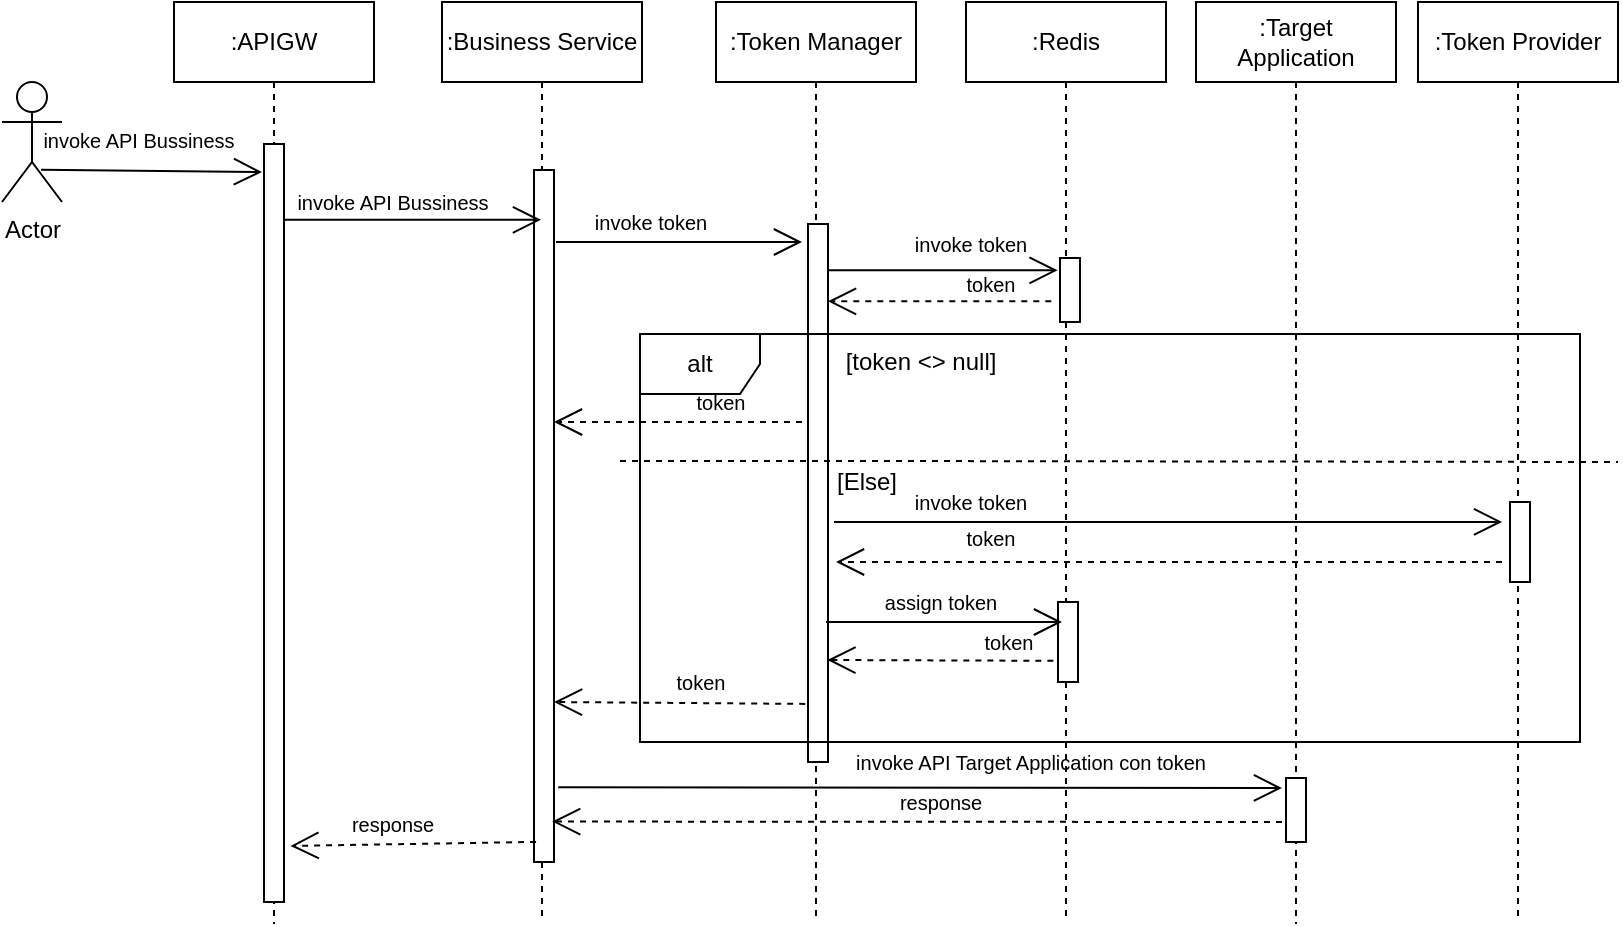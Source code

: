 <mxfile version="13.4.9" type="device"><diagram id="ZkdoGpub8CMOifr099Ty" name="Page-1"><mxGraphModel dx="1435" dy="737" grid="1" gridSize="10" guides="1" tooltips="1" connect="1" arrows="1" fold="1" page="1" pageScale="1" pageWidth="827" pageHeight="1169" math="0" shadow="0"><root><mxCell id="0"/><mxCell id="1" parent="0"/><mxCell id="OVOz2b1aGov80RNM3E5I-1" value=":Token Manager" style="shape=umlLifeline;perimeter=lifelinePerimeter;whiteSpace=wrap;html=1;container=1;collapsible=0;recursiveResize=0;outlineConnect=0;" parent="1" vertex="1"><mxGeometry x="357" y="139" width="100" height="460" as="geometry"/></mxCell><mxCell id="OVOz2b1aGov80RNM3E5I-10" value="" style="html=1;points=[];perimeter=orthogonalPerimeter;" parent="OVOz2b1aGov80RNM3E5I-1" vertex="1"><mxGeometry x="46" y="111" width="10" height="269" as="geometry"/></mxCell><mxCell id="OVOz2b1aGov80RNM3E5I-2" value=":Token Provider" style="shape=umlLifeline;perimeter=lifelinePerimeter;whiteSpace=wrap;html=1;container=1;collapsible=0;recursiveResize=0;outlineConnect=0;" parent="1" vertex="1"><mxGeometry x="708" y="139" width="100" height="460" as="geometry"/></mxCell><mxCell id="OVOz2b1aGov80RNM3E5I-4" value=":Business Service" style="shape=umlLifeline;perimeter=lifelinePerimeter;whiteSpace=wrap;html=1;container=1;collapsible=0;recursiveResize=0;outlineConnect=0;" parent="1" vertex="1"><mxGeometry x="220" y="139" width="100" height="460" as="geometry"/></mxCell><mxCell id="OVOz2b1aGov80RNM3E5I-8" value="" style="html=1;points=[];perimeter=orthogonalPerimeter;" parent="OVOz2b1aGov80RNM3E5I-4" vertex="1"><mxGeometry x="46" y="84" width="10" height="346" as="geometry"/></mxCell><mxCell id="OVOz2b1aGov80RNM3E5I-5" value="Actor" style="shape=umlActor;verticalLabelPosition=bottom;verticalAlign=top;html=1;" parent="1" vertex="1"><mxGeometry y="179" width="30" height="60" as="geometry"/></mxCell><mxCell id="OVOz2b1aGov80RNM3E5I-6" value="" style="endArrow=open;endFill=1;endSize=12;html=1;exitX=0.059;exitY=1.244;exitDx=0;exitDy=0;exitPerimeter=0;" parent="1" source="OVOz2b1aGov80RNM3E5I-7" edge="1"><mxGeometry width="160" relative="1" as="geometry"><mxPoint x="51" y="224" as="sourcePoint"/><mxPoint x="130" y="224" as="targetPoint"/></mxGeometry></mxCell><mxCell id="OVOz2b1aGov80RNM3E5I-7" value="&lt;font style=&quot;font-size: 10px&quot;&gt;invoke API Bussiness&lt;/font&gt;" style="text;html=1;align=center;verticalAlign=middle;resizable=0;points=[];autosize=1;" parent="1" vertex="1"><mxGeometry x="13" y="198" width="110" height="20" as="geometry"/></mxCell><mxCell id="OVOz2b1aGov80RNM3E5I-11" value="" style="endArrow=open;endFill=1;endSize=12;html=1;" parent="1" edge="1"><mxGeometry width="160" relative="1" as="geometry"><mxPoint x="277" y="259" as="sourcePoint"/><mxPoint x="400" y="259" as="targetPoint"/><Array as="points"><mxPoint x="362" y="259"/><mxPoint x="392" y="259"/></Array></mxGeometry></mxCell><mxCell id="OVOz2b1aGov80RNM3E5I-12" value="&lt;font style=&quot;font-size: 10px&quot;&gt;invoke token&lt;/font&gt;" style="text;html=1;align=center;verticalAlign=middle;resizable=0;points=[];autosize=1;" parent="1" vertex="1"><mxGeometry x="289" y="239" width="70" height="20" as="geometry"/></mxCell><mxCell id="OVOz2b1aGov80RNM3E5I-3" value=":Redis" style="shape=umlLifeline;perimeter=lifelinePerimeter;whiteSpace=wrap;html=1;container=1;collapsible=0;recursiveResize=0;outlineConnect=0;" parent="1" vertex="1"><mxGeometry x="482" y="139" width="100" height="460" as="geometry"/></mxCell><mxCell id="OVOz2b1aGov80RNM3E5I-14" value="" style="html=1;points=[];perimeter=orthogonalPerimeter;" parent="OVOz2b1aGov80RNM3E5I-3" vertex="1"><mxGeometry x="47" y="128" width="10" height="32" as="geometry"/></mxCell><mxCell id="OVOz2b1aGov80RNM3E5I-44" value="" style="html=1;points=[];perimeter=orthogonalPerimeter;" parent="OVOz2b1aGov80RNM3E5I-3" vertex="1"><mxGeometry x="46" y="300" width="10" height="40" as="geometry"/></mxCell><mxCell id="OVOz2b1aGov80RNM3E5I-15" value="&lt;font style=&quot;font-size: 10px&quot;&gt;invoke token&lt;/font&gt;" style="text;html=1;align=center;verticalAlign=middle;resizable=0;points=[];autosize=1;" parent="1" vertex="1"><mxGeometry x="449" y="250" width="70" height="20" as="geometry"/></mxCell><mxCell id="OVOz2b1aGov80RNM3E5I-17" value="" style="endArrow=open;endFill=1;endSize=12;html=1;entryX=-0.119;entryY=0.193;entryDx=0;entryDy=0;entryPerimeter=0;" parent="1" source="OVOz2b1aGov80RNM3E5I-10" target="OVOz2b1aGov80RNM3E5I-14" edge="1"><mxGeometry width="160" relative="1" as="geometry"><mxPoint x="439" y="272" as="sourcePoint"/><mxPoint x="540" y="270" as="targetPoint"/></mxGeometry></mxCell><mxCell id="OVOz2b1aGov80RNM3E5I-19" value="" style="endArrow=open;endFill=1;endSize=12;html=1;dashed=1;exitX=-0.436;exitY=0.677;exitDx=0;exitDy=0;exitPerimeter=0;" parent="1" source="OVOz2b1aGov80RNM3E5I-14" target="OVOz2b1aGov80RNM3E5I-10" edge="1"><mxGeometry width="160" relative="1" as="geometry"><mxPoint x="579" y="289" as="sourcePoint"/><mxPoint x="429" y="289" as="targetPoint"/></mxGeometry></mxCell><mxCell id="OVOz2b1aGov80RNM3E5I-20" value="alt" style="shape=umlFrame;whiteSpace=wrap;html=1;" parent="1" vertex="1"><mxGeometry x="319" y="305" width="470" height="204" as="geometry"/></mxCell><mxCell id="OVOz2b1aGov80RNM3E5I-21" value="[token &amp;lt;&amp;gt; null]" style="text;html=1;resizable=0;autosize=1;align=center;verticalAlign=middle;points=[];fillColor=none;strokeColor=none;rounded=0;" parent="1" vertex="1"><mxGeometry x="414" y="309" width="90" height="20" as="geometry"/></mxCell><mxCell id="OVOz2b1aGov80RNM3E5I-22" value="&lt;font style=&quot;font-size: 10px&quot;&gt;token&lt;/font&gt;" style="text;html=1;align=center;verticalAlign=middle;resizable=0;points=[];autosize=1;" parent="1" vertex="1"><mxGeometry x="474" y="270" width="40" height="20" as="geometry"/></mxCell><mxCell id="OVOz2b1aGov80RNM3E5I-23" value="" style="endArrow=open;endFill=1;endSize=12;html=1;dashed=1;" parent="1" edge="1"><mxGeometry width="160" relative="1" as="geometry"><mxPoint x="400" y="349" as="sourcePoint"/><mxPoint x="276" y="349" as="targetPoint"/></mxGeometry></mxCell><mxCell id="OVOz2b1aGov80RNM3E5I-24" value="&lt;font style=&quot;font-size: 10px&quot;&gt;token&lt;/font&gt;" style="text;html=1;align=center;verticalAlign=middle;resizable=0;points=[];autosize=1;" parent="1" vertex="1"><mxGeometry x="339" y="329" width="40" height="20" as="geometry"/></mxCell><mxCell id="OVOz2b1aGov80RNM3E5I-25" value="" style="endArrow=none;endFill=0;endSize=12;html=1;dashed=1;" parent="1" edge="1"><mxGeometry width="160" relative="1" as="geometry"><mxPoint x="309" y="368.5" as="sourcePoint"/><mxPoint x="808" y="369" as="targetPoint"/><Array as="points"><mxPoint x="439" y="368.5"/></Array></mxGeometry></mxCell><mxCell id="OVOz2b1aGov80RNM3E5I-26" value="[Else]" style="text;html=1;resizable=0;autosize=1;align=center;verticalAlign=middle;points=[];fillColor=none;strokeColor=none;rounded=0;" parent="1" vertex="1"><mxGeometry x="407" y="369" width="50" height="20" as="geometry"/></mxCell><mxCell id="OVOz2b1aGov80RNM3E5I-30" value="" style="html=1;points=[];perimeter=orthogonalPerimeter;" parent="1" vertex="1"><mxGeometry x="754" y="389" width="10" height="40" as="geometry"/></mxCell><mxCell id="OVOz2b1aGov80RNM3E5I-33" value="" style="endArrow=open;endFill=1;endSize=12;html=1;entryX=-0.394;entryY=0.249;entryDx=0;entryDy=0;entryPerimeter=0;" parent="1" target="OVOz2b1aGov80RNM3E5I-30" edge="1"><mxGeometry width="160" relative="1" as="geometry"><mxPoint x="416" y="399" as="sourcePoint"/><mxPoint x="744.5" y="399" as="targetPoint"/><Array as="points"><mxPoint x="675" y="399"/></Array></mxGeometry></mxCell><mxCell id="OVOz2b1aGov80RNM3E5I-38" value="&lt;font style=&quot;font-size: 10px&quot;&gt;invoke token&lt;/font&gt;" style="text;html=1;align=center;verticalAlign=middle;resizable=0;points=[];autosize=1;" parent="1" vertex="1"><mxGeometry x="449" y="379" width="70" height="20" as="geometry"/></mxCell><mxCell id="OVOz2b1aGov80RNM3E5I-39" value="" style="endArrow=open;endFill=1;endSize=12;html=1;dashed=1;" parent="1" edge="1"><mxGeometry width="160" relative="1" as="geometry"><mxPoint x="750" y="419" as="sourcePoint"/><mxPoint x="417" y="419" as="targetPoint"/></mxGeometry></mxCell><mxCell id="OVOz2b1aGov80RNM3E5I-40" value="&lt;font style=&quot;font-size: 10px&quot;&gt;token&lt;/font&gt;" style="text;html=1;align=center;verticalAlign=middle;resizable=0;points=[];autosize=1;" parent="1" vertex="1"><mxGeometry x="474" y="397" width="40" height="20" as="geometry"/></mxCell><mxCell id="OVOz2b1aGov80RNM3E5I-45" value="" style="endArrow=open;endFill=1;endSize=12;html=1;entryX=1.175;entryY=0;entryDx=0;entryDy=0;entryPerimeter=0;" parent="1" target="OVOz2b1aGov80RNM3E5I-48" edge="1"><mxGeometry width="160" relative="1" as="geometry"><mxPoint x="412" y="449" as="sourcePoint"/><mxPoint x="538" y="449" as="targetPoint"/></mxGeometry></mxCell><mxCell id="OVOz2b1aGov80RNM3E5I-46" value="" style="endArrow=open;endFill=1;endSize=12;html=1;dashed=1;exitX=1.067;exitY=0.97;exitDx=0;exitDy=0;exitPerimeter=0;" parent="1" source="OVOz2b1aGov80RNM3E5I-48" edge="1"><mxGeometry width="160" relative="1" as="geometry"><mxPoint x="538" y="468" as="sourcePoint"/><mxPoint x="412.68" y="468" as="targetPoint"/></mxGeometry></mxCell><mxCell id="OVOz2b1aGov80RNM3E5I-47" value="" style="endArrow=open;endFill=1;endSize=12;html=1;dashed=1;exitX=-0.141;exitY=0.892;exitDx=0;exitDy=0;exitPerimeter=0;" parent="1" source="OVOz2b1aGov80RNM3E5I-10" edge="1"><mxGeometry width="160" relative="1" as="geometry"><mxPoint x="408" y="489" as="sourcePoint"/><mxPoint x="276" y="489" as="targetPoint"/><Array as="points"/></mxGeometry></mxCell><mxCell id="OVOz2b1aGov80RNM3E5I-48" value="&lt;font style=&quot;font-size: 10px&quot;&gt;token&lt;/font&gt;" style="text;html=1;align=center;verticalAlign=middle;resizable=0;points=[];autosize=1;" parent="1" vertex="1"><mxGeometry x="483" y="449" width="40" height="20" as="geometry"/></mxCell><mxCell id="OVOz2b1aGov80RNM3E5I-49" value="&lt;font style=&quot;font-size: 10px&quot;&gt;token&lt;/font&gt;" style="text;html=1;align=center;verticalAlign=middle;resizable=0;points=[];autosize=1;" parent="1" vertex="1"><mxGeometry x="329" y="469" width="40" height="20" as="geometry"/></mxCell><mxCell id="OVOz2b1aGov80RNM3E5I-50" value="&lt;font style=&quot;font-size: 10px&quot;&gt;assign token&lt;/font&gt;" style="text;html=1;align=center;verticalAlign=middle;resizable=0;points=[];autosize=1;" parent="1" vertex="1"><mxGeometry x="434" y="429" width="70" height="20" as="geometry"/></mxCell><mxCell id="3lI5a3397UhNB7n6ZLXi-1" value=":APIGW" style="shape=umlLifeline;perimeter=lifelinePerimeter;whiteSpace=wrap;html=1;container=1;collapsible=0;recursiveResize=0;outlineConnect=0;" parent="1" vertex="1"><mxGeometry x="86" y="139" width="100" height="461" as="geometry"/></mxCell><mxCell id="3lI5a3397UhNB7n6ZLXi-3" value="" style="html=1;points=[];perimeter=orthogonalPerimeter;" parent="3lI5a3397UhNB7n6ZLXi-1" vertex="1"><mxGeometry x="45" y="71" width="10" height="379" as="geometry"/></mxCell><mxCell id="3lI5a3397UhNB7n6ZLXi-7" value=":Target Application" style="shape=umlLifeline;perimeter=lifelinePerimeter;whiteSpace=wrap;html=1;container=1;collapsible=0;recursiveResize=0;outlineConnect=0;" parent="1" vertex="1"><mxGeometry x="597" y="139" width="100" height="461" as="geometry"/></mxCell><mxCell id="3lI5a3397UhNB7n6ZLXi-13" value="" style="html=1;points=[];perimeter=orthogonalPerimeter;" parent="3lI5a3397UhNB7n6ZLXi-7" vertex="1"><mxGeometry x="45" y="388" width="10" height="32" as="geometry"/></mxCell><mxCell id="3lI5a3397UhNB7n6ZLXi-10" value="&lt;font style=&quot;font-size: 10px&quot;&gt;invoke API Bussiness&lt;/font&gt;" style="text;html=1;align=center;verticalAlign=middle;resizable=0;points=[];autosize=1;" parent="1" vertex="1"><mxGeometry x="140" y="229" width="110" height="20" as="geometry"/></mxCell><mxCell id="3lI5a3397UhNB7n6ZLXi-11" value="" style="endArrow=open;endFill=1;endSize=12;html=1;exitX=1.026;exitY=0.1;exitDx=0;exitDy=0;exitPerimeter=0;" parent="1" source="3lI5a3397UhNB7n6ZLXi-3" target="OVOz2b1aGov80RNM3E5I-4" edge="1"><mxGeometry width="160" relative="1" as="geometry"><mxPoint x="171" y="244" as="sourcePoint"/><mxPoint x="250" y="244" as="targetPoint"/></mxGeometry></mxCell><mxCell id="3lI5a3397UhNB7n6ZLXi-16" value="" style="endArrow=open;endFill=1;endSize=12;html=1;exitX=1.211;exitY=0.892;exitDx=0;exitDy=0;exitPerimeter=0;" parent="1" source="OVOz2b1aGov80RNM3E5I-8" edge="1"><mxGeometry width="160" relative="1" as="geometry"><mxPoint x="290" y="536" as="sourcePoint"/><mxPoint x="640" y="532" as="targetPoint"/></mxGeometry></mxCell><mxCell id="3lI5a3397UhNB7n6ZLXi-17" value="&lt;font style=&quot;font-size: 10px&quot;&gt;invoke API Target Application con token&lt;/font&gt;" style="text;html=1;align=center;verticalAlign=middle;resizable=0;points=[];autosize=1;" parent="1" vertex="1"><mxGeometry x="419" y="509" width="190" height="20" as="geometry"/></mxCell><mxCell id="3lI5a3397UhNB7n6ZLXi-20" value="" style="endArrow=open;endFill=1;endSize=12;html=1;entryX=0.909;entryY=0.93;entryDx=0;entryDy=0;entryPerimeter=0;dashed=1;" parent="1" edge="1"><mxGeometry width="160" relative="1" as="geometry"><mxPoint x="640" y="549" as="sourcePoint"/><mxPoint x="275.09" y="548.78" as="targetPoint"/></mxGeometry></mxCell><mxCell id="3lI5a3397UhNB7n6ZLXi-23" value="&lt;font style=&quot;font-size: 10px&quot;&gt;response&lt;/font&gt;" style="text;html=1;align=center;verticalAlign=middle;resizable=0;points=[];autosize=1;" parent="1" vertex="1"><mxGeometry x="439" y="529" width="60" height="20" as="geometry"/></mxCell><mxCell id="3lI5a3397UhNB7n6ZLXi-25" value="" style="endArrow=open;endFill=1;endSize=12;html=1;dashed=1;entryX=1.328;entryY=0.926;entryDx=0;entryDy=0;entryPerimeter=0;exitX=0.104;exitY=0.971;exitDx=0;exitDy=0;exitPerimeter=0;" parent="1" source="OVOz2b1aGov80RNM3E5I-8" target="3lI5a3397UhNB7n6ZLXi-3" edge="1"><mxGeometry width="160" relative="1" as="geometry"><mxPoint x="260" y="561" as="sourcePoint"/><mxPoint x="370" y="650" as="targetPoint"/></mxGeometry></mxCell><mxCell id="3lI5a3397UhNB7n6ZLXi-26" value="&lt;font style=&quot;font-size: 10px&quot;&gt;response&lt;/font&gt;" style="text;html=1;align=center;verticalAlign=middle;resizable=0;points=[];autosize=1;" parent="1" vertex="1"><mxGeometry x="165" y="540" width="60" height="20" as="geometry"/></mxCell></root></mxGraphModel></diagram></mxfile>